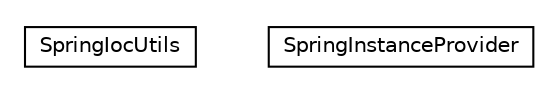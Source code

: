 #!/usr/local/bin/dot
#
# Class diagram 
# Generated by UMLGraph version R5_6_6-8-g8d7759 (http://www.umlgraph.org/)
#

digraph G {
	edge [fontname="Helvetica",fontsize=10,labelfontname="Helvetica",labelfontsize=10];
	node [fontname="Helvetica",fontsize=10,shape=plaintext];
	nodesep=0.25;
	ranksep=0.5;
	// org.dayatang.ioc.spring.factory.SpringIocUtils
	c2340 [label=<<table title="org.dayatang.ioc.spring.factory.SpringIocUtils" border="0" cellborder="1" cellspacing="0" cellpadding="2" port="p" href="./SpringIocUtils.html">
		<tr><td><table border="0" cellspacing="0" cellpadding="1">
<tr><td align="center" balign="center"> SpringIocUtils </td></tr>
		</table></td></tr>
		</table>>, URL="./SpringIocUtils.html", fontname="Helvetica", fontcolor="black", fontsize=10.0];
	// org.dayatang.ioc.spring.factory.SpringInstanceProvider
	c2341 [label=<<table title="org.dayatang.ioc.spring.factory.SpringInstanceProvider" border="0" cellborder="1" cellspacing="0" cellpadding="2" port="p" href="./SpringInstanceProvider.html">
		<tr><td><table border="0" cellspacing="0" cellpadding="1">
<tr><td align="center" balign="center"> SpringInstanceProvider </td></tr>
		</table></td></tr>
		</table>>, URL="./SpringInstanceProvider.html", fontname="Helvetica", fontcolor="black", fontsize=10.0];
}

